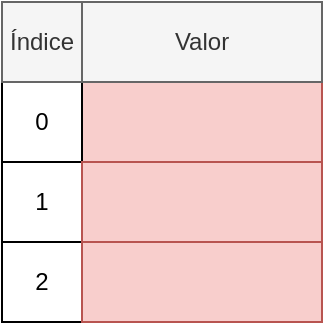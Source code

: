 <mxfile version="10.7.5" type="device"><diagram id="LjmYni4CHLPNYxYoX1MF" name="Page-1"><mxGraphModel dx="-1096" dy="298" grid="1" gridSize="10" guides="1" tooltips="1" connect="1" arrows="1" fold="1" page="1" pageScale="1" pageWidth="827" pageHeight="1169" math="0" shadow="0"><root><mxCell id="0"/><mxCell id="1" parent="0"/><mxCell id="Gfs7IA-KSMvk2WlFDBKO-160" value="" style="rounded=0;whiteSpace=wrap;html=1;fillColor=#f8cecc;strokeColor=#b85450;" vertex="1" parent="1"><mxGeometry x="1720" y="400" width="120" height="40" as="geometry"/></mxCell><mxCell id="Gfs7IA-KSMvk2WlFDBKO-161" value="0" style="whiteSpace=wrap;html=1;aspect=fixed;" vertex="1" parent="1"><mxGeometry x="1680" y="400" width="40" height="40" as="geometry"/></mxCell><mxCell id="Gfs7IA-KSMvk2WlFDBKO-163" value="1" style="whiteSpace=wrap;html=1;aspect=fixed;" vertex="1" parent="1"><mxGeometry x="1680" y="440" width="40" height="40" as="geometry"/></mxCell><mxCell id="Gfs7IA-KSMvk2WlFDBKO-165" value="2" style="whiteSpace=wrap;html=1;aspect=fixed;" vertex="1" parent="1"><mxGeometry x="1680" y="480" width="40" height="40" as="geometry"/></mxCell><mxCell id="Gfs7IA-KSMvk2WlFDBKO-166" value="Valor" style="rounded=0;whiteSpace=wrap;html=1;fillColor=#f5f5f5;strokeColor=#666666;fontColor=#333333;" vertex="1" parent="1"><mxGeometry x="1720" y="360" width="120" height="40" as="geometry"/></mxCell><mxCell id="Gfs7IA-KSMvk2WlFDBKO-167" value="Índice" style="whiteSpace=wrap;html=1;aspect=fixed;fillColor=#f5f5f5;strokeColor=#666666;fontColor=#333333;" vertex="1" parent="1"><mxGeometry x="1680" y="360" width="40" height="40" as="geometry"/></mxCell><mxCell id="Gfs7IA-KSMvk2WlFDBKO-168" value="" style="rounded=0;whiteSpace=wrap;html=1;fillColor=#f8cecc;strokeColor=#b85450;" vertex="1" parent="1"><mxGeometry x="1720" y="440" width="120" height="40" as="geometry"/></mxCell><mxCell id="Gfs7IA-KSMvk2WlFDBKO-169" value="" style="rounded=0;whiteSpace=wrap;html=1;fillColor=#f8cecc;strokeColor=#b85450;" vertex="1" parent="1"><mxGeometry x="1720" y="480" width="120" height="40" as="geometry"/></mxCell></root></mxGraphModel></diagram></mxfile>